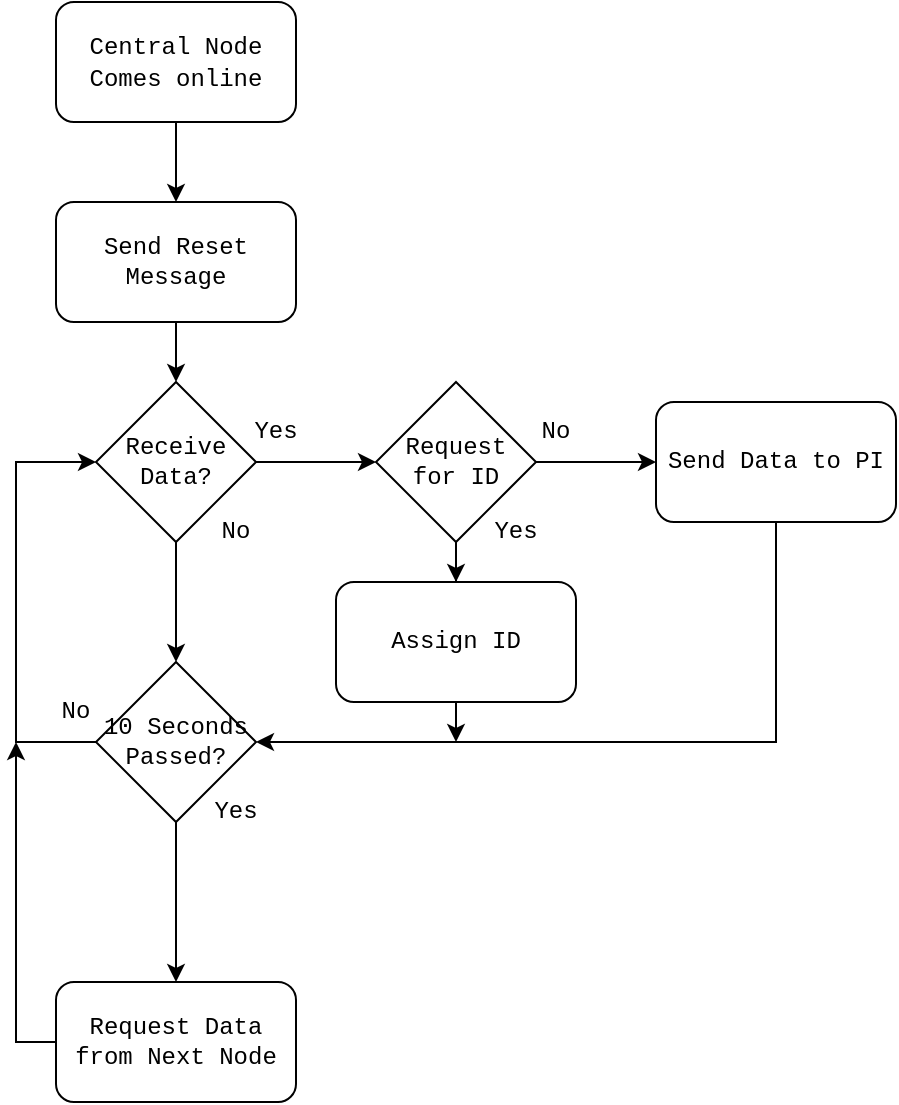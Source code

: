 <mxfile version="16.5.3" type="device"><diagram id="GCYNGnF46Wu7PmWO4wIJ" name="Page-1"><mxGraphModel dx="1995" dy="1153" grid="1" gridSize="10" guides="1" tooltips="1" connect="1" arrows="1" fold="1" page="1" pageScale="1" pageWidth="850" pageHeight="1100" math="0" shadow="0"><root><mxCell id="0"/><mxCell id="1" parent="0"/><mxCell id="OU8FY6qR_UhbRohYEcJN-4" value="" style="edgeStyle=orthogonalEdgeStyle;rounded=0;orthogonalLoop=1;jettySize=auto;html=1;fontFamily=Courier New;" edge="1" parent="1" source="OU8FY6qR_UhbRohYEcJN-1" target="OU8FY6qR_UhbRohYEcJN-2"><mxGeometry relative="1" as="geometry"/></mxCell><mxCell id="OU8FY6qR_UhbRohYEcJN-1" value="&lt;font face=&quot;Courier New&quot;&gt;Central Node Comes online&lt;br&gt;&lt;/font&gt;" style="rounded=1;whiteSpace=wrap;html=1;" vertex="1" parent="1"><mxGeometry x="160" y="40" width="120" height="60" as="geometry"/></mxCell><mxCell id="OU8FY6qR_UhbRohYEcJN-7" value="" style="edgeStyle=orthogonalEdgeStyle;rounded=0;orthogonalLoop=1;jettySize=auto;html=1;fontFamily=Courier New;" edge="1" parent="1" source="OU8FY6qR_UhbRohYEcJN-2" target="OU8FY6qR_UhbRohYEcJN-5"><mxGeometry relative="1" as="geometry"/></mxCell><mxCell id="OU8FY6qR_UhbRohYEcJN-2" value="Send Reset Message" style="rounded=1;whiteSpace=wrap;html=1;fontFamily=Courier New;" vertex="1" parent="1"><mxGeometry x="160" y="140" width="120" height="60" as="geometry"/></mxCell><mxCell id="OU8FY6qR_UhbRohYEcJN-9" value="" style="edgeStyle=orthogonalEdgeStyle;rounded=0;orthogonalLoop=1;jettySize=auto;html=1;fontFamily=Courier New;" edge="1" parent="1" source="OU8FY6qR_UhbRohYEcJN-5"><mxGeometry relative="1" as="geometry"><mxPoint x="320" y="270" as="targetPoint"/></mxGeometry></mxCell><mxCell id="OU8FY6qR_UhbRohYEcJN-10" value="" style="edgeStyle=orthogonalEdgeStyle;rounded=0;orthogonalLoop=1;jettySize=auto;html=1;fontFamily=Courier New;" edge="1" parent="1" source="OU8FY6qR_UhbRohYEcJN-5" target="OU8FY6qR_UhbRohYEcJN-6"><mxGeometry relative="1" as="geometry"/></mxCell><mxCell id="OU8FY6qR_UhbRohYEcJN-5" value="Receive Data?" style="rhombus;whiteSpace=wrap;html=1;fontFamily=Courier New;" vertex="1" parent="1"><mxGeometry x="180" y="230" width="80" height="80" as="geometry"/></mxCell><mxCell id="OU8FY6qR_UhbRohYEcJN-11" style="edgeStyle=orthogonalEdgeStyle;rounded=0;orthogonalLoop=1;jettySize=auto;html=1;exitX=0;exitY=0.5;exitDx=0;exitDy=0;entryX=0;entryY=0.5;entryDx=0;entryDy=0;fontFamily=Courier New;" edge="1" parent="1" source="OU8FY6qR_UhbRohYEcJN-6" target="OU8FY6qR_UhbRohYEcJN-5"><mxGeometry relative="1" as="geometry"><Array as="points"><mxPoint x="140" y="410"/><mxPoint x="140" y="270"/></Array></mxGeometry></mxCell><mxCell id="OU8FY6qR_UhbRohYEcJN-15" value="" style="edgeStyle=orthogonalEdgeStyle;rounded=0;orthogonalLoop=1;jettySize=auto;html=1;fontFamily=Courier New;" edge="1" parent="1" source="OU8FY6qR_UhbRohYEcJN-6" target="OU8FY6qR_UhbRohYEcJN-14"><mxGeometry relative="1" as="geometry"/></mxCell><mxCell id="OU8FY6qR_UhbRohYEcJN-6" value="10 Seconds Passed?" style="rhombus;whiteSpace=wrap;html=1;fontFamily=Courier New;" vertex="1" parent="1"><mxGeometry x="180" y="370" width="80" height="80" as="geometry"/></mxCell><mxCell id="OU8FY6qR_UhbRohYEcJN-12" value="No" style="text;html=1;strokeColor=none;fillColor=none;align=center;verticalAlign=middle;whiteSpace=wrap;rounded=0;fontFamily=Courier New;" vertex="1" parent="1"><mxGeometry x="140" y="380" width="60" height="30" as="geometry"/></mxCell><mxCell id="OU8FY6qR_UhbRohYEcJN-13" value="Yes" style="text;html=1;strokeColor=none;fillColor=none;align=center;verticalAlign=middle;whiteSpace=wrap;rounded=0;fontFamily=Courier New;" vertex="1" parent="1"><mxGeometry x="220" y="430" width="60" height="30" as="geometry"/></mxCell><mxCell id="OU8FY6qR_UhbRohYEcJN-26" style="edgeStyle=orthogonalEdgeStyle;rounded=0;orthogonalLoop=1;jettySize=auto;html=1;exitX=0;exitY=0.5;exitDx=0;exitDy=0;fontFamily=Courier New;" edge="1" parent="1" source="OU8FY6qR_UhbRohYEcJN-14"><mxGeometry relative="1" as="geometry"><mxPoint x="140" y="410" as="targetPoint"/></mxGeometry></mxCell><mxCell id="OU8FY6qR_UhbRohYEcJN-14" value="Request Data from Next Node" style="rounded=1;whiteSpace=wrap;html=1;fontFamily=Courier New;" vertex="1" parent="1"><mxGeometry x="160" y="530" width="120" height="60" as="geometry"/></mxCell><mxCell id="OU8FY6qR_UhbRohYEcJN-16" value="No" style="text;html=1;strokeColor=none;fillColor=none;align=center;verticalAlign=middle;whiteSpace=wrap;rounded=0;fontFamily=Courier New;" vertex="1" parent="1"><mxGeometry x="220" y="290" width="60" height="30" as="geometry"/></mxCell><mxCell id="OU8FY6qR_UhbRohYEcJN-17" value="Yes" style="text;html=1;strokeColor=none;fillColor=none;align=center;verticalAlign=middle;whiteSpace=wrap;rounded=0;fontFamily=Courier New;" vertex="1" parent="1"><mxGeometry x="240" y="240" width="60" height="30" as="geometry"/></mxCell><mxCell id="OU8FY6qR_UhbRohYEcJN-20" value="" style="edgeStyle=orthogonalEdgeStyle;rounded=0;orthogonalLoop=1;jettySize=auto;html=1;fontFamily=Courier New;" edge="1" parent="1" source="OU8FY6qR_UhbRohYEcJN-18" target="OU8FY6qR_UhbRohYEcJN-19"><mxGeometry relative="1" as="geometry"/></mxCell><mxCell id="OU8FY6qR_UhbRohYEcJN-22" value="" style="edgeStyle=orthogonalEdgeStyle;rounded=0;orthogonalLoop=1;jettySize=auto;html=1;fontFamily=Courier New;" edge="1" parent="1" source="OU8FY6qR_UhbRohYEcJN-18" target="OU8FY6qR_UhbRohYEcJN-21"><mxGeometry relative="1" as="geometry"/></mxCell><mxCell id="OU8FY6qR_UhbRohYEcJN-18" value="Request for ID" style="rhombus;whiteSpace=wrap;html=1;fontFamily=Courier New;" vertex="1" parent="1"><mxGeometry x="320" y="230" width="80" height="80" as="geometry"/></mxCell><mxCell id="OU8FY6qR_UhbRohYEcJN-23" style="edgeStyle=orthogonalEdgeStyle;rounded=0;orthogonalLoop=1;jettySize=auto;html=1;exitX=0.5;exitY=1;exitDx=0;exitDy=0;entryX=1;entryY=0.5;entryDx=0;entryDy=0;fontFamily=Courier New;" edge="1" parent="1" source="OU8FY6qR_UhbRohYEcJN-19" target="OU8FY6qR_UhbRohYEcJN-6"><mxGeometry relative="1" as="geometry"/></mxCell><mxCell id="OU8FY6qR_UhbRohYEcJN-19" value="Send Data to PI" style="rounded=1;whiteSpace=wrap;html=1;fontFamily=Courier New;" vertex="1" parent="1"><mxGeometry x="460" y="240" width="120" height="60" as="geometry"/></mxCell><mxCell id="OU8FY6qR_UhbRohYEcJN-25" style="edgeStyle=orthogonalEdgeStyle;rounded=0;orthogonalLoop=1;jettySize=auto;html=1;exitX=0.5;exitY=1;exitDx=0;exitDy=0;fontFamily=Courier New;" edge="1" parent="1" source="OU8FY6qR_UhbRohYEcJN-21"><mxGeometry relative="1" as="geometry"><mxPoint x="360" y="410" as="targetPoint"/></mxGeometry></mxCell><mxCell id="OU8FY6qR_UhbRohYEcJN-21" value="Assign ID" style="rounded=1;whiteSpace=wrap;html=1;fontFamily=Courier New;" vertex="1" parent="1"><mxGeometry x="300" y="330" width="120" height="60" as="geometry"/></mxCell><mxCell id="OU8FY6qR_UhbRohYEcJN-27" value="No" style="text;html=1;strokeColor=none;fillColor=none;align=center;verticalAlign=middle;whiteSpace=wrap;rounded=0;fontFamily=Courier New;" vertex="1" parent="1"><mxGeometry x="380" y="240" width="60" height="30" as="geometry"/></mxCell><mxCell id="OU8FY6qR_UhbRohYEcJN-28" value="Yes" style="text;html=1;strokeColor=none;fillColor=none;align=center;verticalAlign=middle;whiteSpace=wrap;rounded=0;fontFamily=Courier New;" vertex="1" parent="1"><mxGeometry x="360" y="290" width="60" height="30" as="geometry"/></mxCell></root></mxGraphModel></diagram></mxfile>